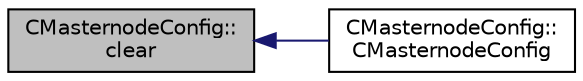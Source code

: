 digraph "CMasternodeConfig::clear"
{
  edge [fontname="Helvetica",fontsize="10",labelfontname="Helvetica",labelfontsize="10"];
  node [fontname="Helvetica",fontsize="10",shape=record];
  rankdir="LR";
  Node17 [label="CMasternodeConfig::\lclear",height=0.2,width=0.4,color="black", fillcolor="grey75", style="filled", fontcolor="black"];
  Node17 -> Node18 [dir="back",color="midnightblue",fontsize="10",style="solid",fontname="Helvetica"];
  Node18 [label="CMasternodeConfig::\lCMasternodeConfig",height=0.2,width=0.4,color="black", fillcolor="white", style="filled",URL="$d9/d46/class_c_masternode_config.html#acb7bc70387a57bdc9983ba4c668e77ac"];
}
